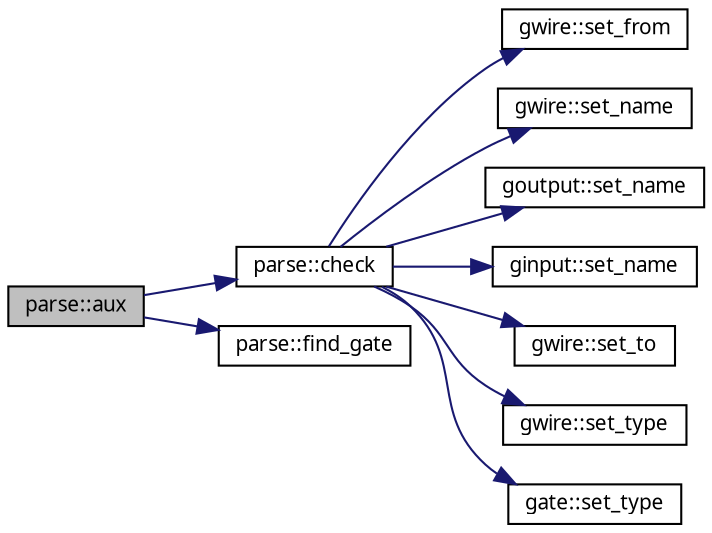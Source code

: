 digraph G
{
  edge [fontname="FreeSans.ttf",fontsize=10,labelfontname="FreeSans.ttf",labelfontsize=10];
  node [fontname="FreeSans.ttf",fontsize=10,shape=record];
  rankdir=LR;
  Node1 [label="parse::aux",height=0.2,width=0.4,color="black", fillcolor="grey75", style="filled" fontcolor="black"];
  Node1 -> Node2 [color="midnightblue",fontsize=10,style="solid"];
  Node2 [label="parse::check",height=0.2,width=0.4,color="black", fillcolor="white", style="filled",URL="$classparse.html#e33e3dfba4c1957539a09fbf146aff53"];
  Node2 -> Node4 [color="midnightblue",fontsize=10,style="solid"];
  Node4 [label="gwire::set_from",height=0.2,width=0.4,color="black", fillcolor="white", style="filled",URL="$classgwire.html#ab5ce75b5865941097bccc79b2ddf169"];
  Node2 -> Node5 [color="midnightblue",fontsize=10,style="solid"];
  Node5 [label="gwire::set_name",height=0.2,width=0.4,color="black", fillcolor="white", style="filled",URL="$classgwire.html#f5623801c87c4331b16088d816b9f101"];
  Node2 -> Node6 [color="midnightblue",fontsize=10,style="solid"];
  Node6 [label="goutput::set_name",height=0.2,width=0.4,color="black", fillcolor="white", style="filled",URL="$classgoutput.html#dffc12cfe953398b21d0b37511a081ed"];
  Node2 -> Node7 [color="midnightblue",fontsize=10,style="solid"];
  Node7 [label="ginput::set_name",height=0.2,width=0.4,color="black", fillcolor="white", style="filled",URL="$classginput.html#f0422ac4010737b0e8c27c5853aef10b"];
  Node2 -> Node8 [color="midnightblue",fontsize=10,style="solid"];
  Node8 [label="gwire::set_to",height=0.2,width=0.4,color="black", fillcolor="white", style="filled",URL="$classgwire.html#20b455bf23110afaf1af37d6f4b280d9"];
  Node2 -> Node9 [color="midnightblue",fontsize=10,style="solid"];
  Node9 [label="gwire::set_type",height=0.2,width=0.4,color="black", fillcolor="white", style="filled",URL="$classgwire.html#c57ccf4197b84bf0f66e9e25b739fdb5"];
  Node2 -> Node10 [color="midnightblue",fontsize=10,style="solid"];
  Node10 [label="gate::set_type",height=0.2,width=0.4,color="black", fillcolor="white", style="filled",URL="$classgate.html#325aee2bb2231060b6bded54e1f41785"];
  Node1 -> Node3 [color="midnightblue",fontsize=10,style="solid"];
  Node3 [label="parse::find_gate",height=0.2,width=0.4,color="black", fillcolor="white", style="filled",URL="$classparse.html#e99c66128866afddf15b2226daac80a1"];
}

